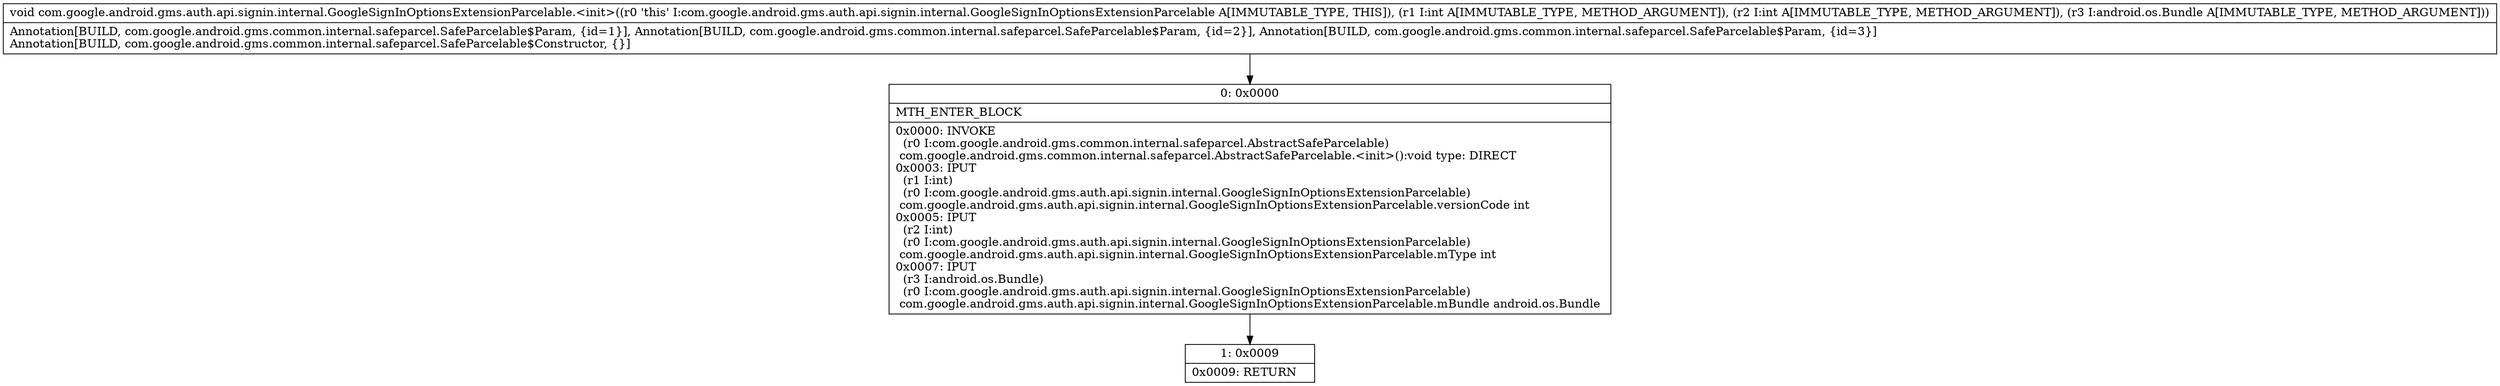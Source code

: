 digraph "CFG forcom.google.android.gms.auth.api.signin.internal.GoogleSignInOptionsExtensionParcelable.\<init\>(IILandroid\/os\/Bundle;)V" {
Node_0 [shape=record,label="{0\:\ 0x0000|MTH_ENTER_BLOCK\l|0x0000: INVOKE  \l  (r0 I:com.google.android.gms.common.internal.safeparcel.AbstractSafeParcelable)\l com.google.android.gms.common.internal.safeparcel.AbstractSafeParcelable.\<init\>():void type: DIRECT \l0x0003: IPUT  \l  (r1 I:int)\l  (r0 I:com.google.android.gms.auth.api.signin.internal.GoogleSignInOptionsExtensionParcelable)\l com.google.android.gms.auth.api.signin.internal.GoogleSignInOptionsExtensionParcelable.versionCode int \l0x0005: IPUT  \l  (r2 I:int)\l  (r0 I:com.google.android.gms.auth.api.signin.internal.GoogleSignInOptionsExtensionParcelable)\l com.google.android.gms.auth.api.signin.internal.GoogleSignInOptionsExtensionParcelable.mType int \l0x0007: IPUT  \l  (r3 I:android.os.Bundle)\l  (r0 I:com.google.android.gms.auth.api.signin.internal.GoogleSignInOptionsExtensionParcelable)\l com.google.android.gms.auth.api.signin.internal.GoogleSignInOptionsExtensionParcelable.mBundle android.os.Bundle \l}"];
Node_1 [shape=record,label="{1\:\ 0x0009|0x0009: RETURN   \l}"];
MethodNode[shape=record,label="{void com.google.android.gms.auth.api.signin.internal.GoogleSignInOptionsExtensionParcelable.\<init\>((r0 'this' I:com.google.android.gms.auth.api.signin.internal.GoogleSignInOptionsExtensionParcelable A[IMMUTABLE_TYPE, THIS]), (r1 I:int A[IMMUTABLE_TYPE, METHOD_ARGUMENT]), (r2 I:int A[IMMUTABLE_TYPE, METHOD_ARGUMENT]), (r3 I:android.os.Bundle A[IMMUTABLE_TYPE, METHOD_ARGUMENT]))  | Annotation[BUILD, com.google.android.gms.common.internal.safeparcel.SafeParcelable$Param, \{id=1\}], Annotation[BUILD, com.google.android.gms.common.internal.safeparcel.SafeParcelable$Param, \{id=2\}], Annotation[BUILD, com.google.android.gms.common.internal.safeparcel.SafeParcelable$Param, \{id=3\}]\lAnnotation[BUILD, com.google.android.gms.common.internal.safeparcel.SafeParcelable$Constructor, \{\}]\l}"];
MethodNode -> Node_0;
Node_0 -> Node_1;
}

